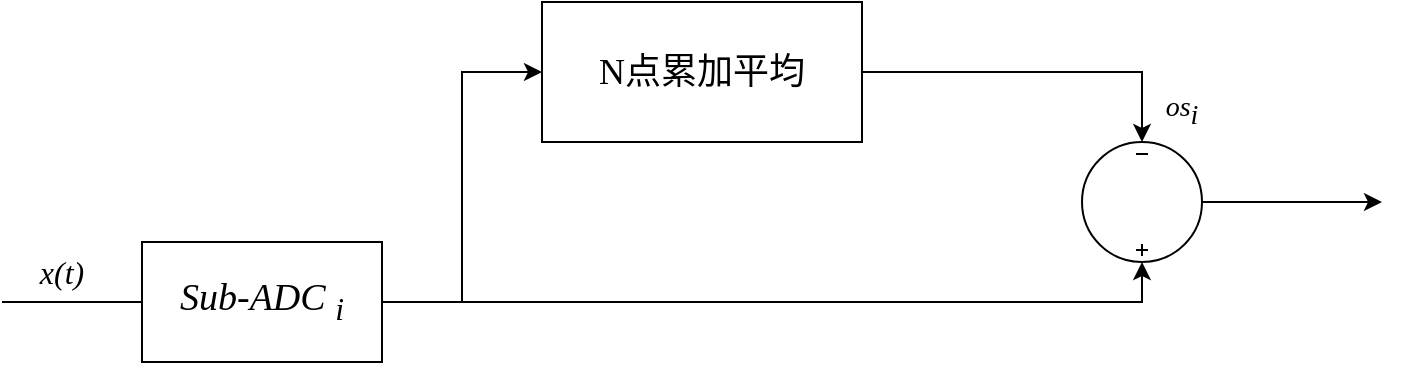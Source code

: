 <mxfile version="24.6.5" type="github">
  <diagram name="第 1 页" id="7brIeDJ-BhVTaCaQaYBJ">
    <mxGraphModel dx="910" dy="466" grid="1" gridSize="10" guides="1" tooltips="1" connect="1" arrows="1" fold="1" page="1" pageScale="1" pageWidth="3300" pageHeight="4681" math="0" shadow="0">
      <root>
        <mxCell id="0" />
        <mxCell id="1" parent="0" />
        <mxCell id="_y7rku0oLyoVn4fJ367Y-1" value="N点累加平均" style="rounded=0;whiteSpace=wrap;html=1;fontFamily=Times New Roman;fontSize=18;" vertex="1" parent="1">
          <mxGeometry x="400" y="110" width="160" height="70" as="geometry" />
        </mxCell>
        <mxCell id="_y7rku0oLyoVn4fJ367Y-5" style="edgeStyle=orthogonalEdgeStyle;rounded=0;orthogonalLoop=1;jettySize=auto;html=1;entryX=0;entryY=0.5;entryDx=0;entryDy=0;" edge="1" parent="1" source="_y7rku0oLyoVn4fJ367Y-3" target="_y7rku0oLyoVn4fJ367Y-1">
          <mxGeometry relative="1" as="geometry" />
        </mxCell>
        <mxCell id="_y7rku0oLyoVn4fJ367Y-8" style="edgeStyle=orthogonalEdgeStyle;rounded=0;orthogonalLoop=1;jettySize=auto;html=1;endArrow=none;endFill=0;" edge="1" parent="1" source="_y7rku0oLyoVn4fJ367Y-3">
          <mxGeometry relative="1" as="geometry">
            <mxPoint x="130" y="260" as="targetPoint" />
          </mxGeometry>
        </mxCell>
        <mxCell id="_y7rku0oLyoVn4fJ367Y-3" value="Sub-ADC &lt;sub&gt;i&lt;/sub&gt;" style="rounded=0;whiteSpace=wrap;html=1;fontFamily=Times New Roman;fontStyle=2;fontSize=19;" vertex="1" parent="1">
          <mxGeometry x="200" y="230" width="120" height="60" as="geometry" />
        </mxCell>
        <mxCell id="_y7rku0oLyoVn4fJ367Y-11" style="edgeStyle=orthogonalEdgeStyle;rounded=0;orthogonalLoop=1;jettySize=auto;html=1;" edge="1" parent="1" source="_y7rku0oLyoVn4fJ367Y-4">
          <mxGeometry relative="1" as="geometry">
            <mxPoint x="820" y="210" as="targetPoint" />
          </mxGeometry>
        </mxCell>
        <mxCell id="_y7rku0oLyoVn4fJ367Y-4" value="" style="pointerEvents=1;verticalLabelPosition=bottom;shadow=0;dashed=0;align=center;html=1;verticalAlign=top;shape=mxgraph.electrical.signal_sources.source;aspect=fixed;points=[[0.5,0,0],[1,0.5,0],[0.5,1,0],[0,0.5,0]];elSignalType=dc3;flipV=1;" vertex="1" parent="1">
          <mxGeometry x="670" y="180" width="60" height="60" as="geometry" />
        </mxCell>
        <mxCell id="_y7rku0oLyoVn4fJ367Y-6" style="edgeStyle=orthogonalEdgeStyle;rounded=0;orthogonalLoop=1;jettySize=auto;html=1;entryX=0.5;entryY=0;entryDx=0;entryDy=0;entryPerimeter=0;" edge="1" parent="1" source="_y7rku0oLyoVn4fJ367Y-3" target="_y7rku0oLyoVn4fJ367Y-4">
          <mxGeometry relative="1" as="geometry" />
        </mxCell>
        <mxCell id="_y7rku0oLyoVn4fJ367Y-7" style="edgeStyle=orthogonalEdgeStyle;rounded=0;orthogonalLoop=1;jettySize=auto;html=1;entryX=0.5;entryY=1;entryDx=0;entryDy=0;entryPerimeter=0;" edge="1" parent="1" source="_y7rku0oLyoVn4fJ367Y-1" target="_y7rku0oLyoVn4fJ367Y-4">
          <mxGeometry relative="1" as="geometry" />
        </mxCell>
        <mxCell id="_y7rku0oLyoVn4fJ367Y-9" value="x(t)" style="text;html=1;align=center;verticalAlign=middle;whiteSpace=wrap;rounded=0;fontFamily=Times New Roman;fontStyle=2;fontSize=16;" vertex="1" parent="1">
          <mxGeometry x="130" y="230" width="60" height="30" as="geometry" />
        </mxCell>
        <mxCell id="_y7rku0oLyoVn4fJ367Y-10" value="os&lt;sub style=&quot;font-size: 14px;&quot;&gt;i&lt;/sub&gt;" style="text;html=1;align=center;verticalAlign=middle;whiteSpace=wrap;rounded=0;fontStyle=2;fontFamily=Times New Roman;fontSize=14;" vertex="1" parent="1">
          <mxGeometry x="690" y="150" width="60" height="30" as="geometry" />
        </mxCell>
      </root>
    </mxGraphModel>
  </diagram>
</mxfile>
